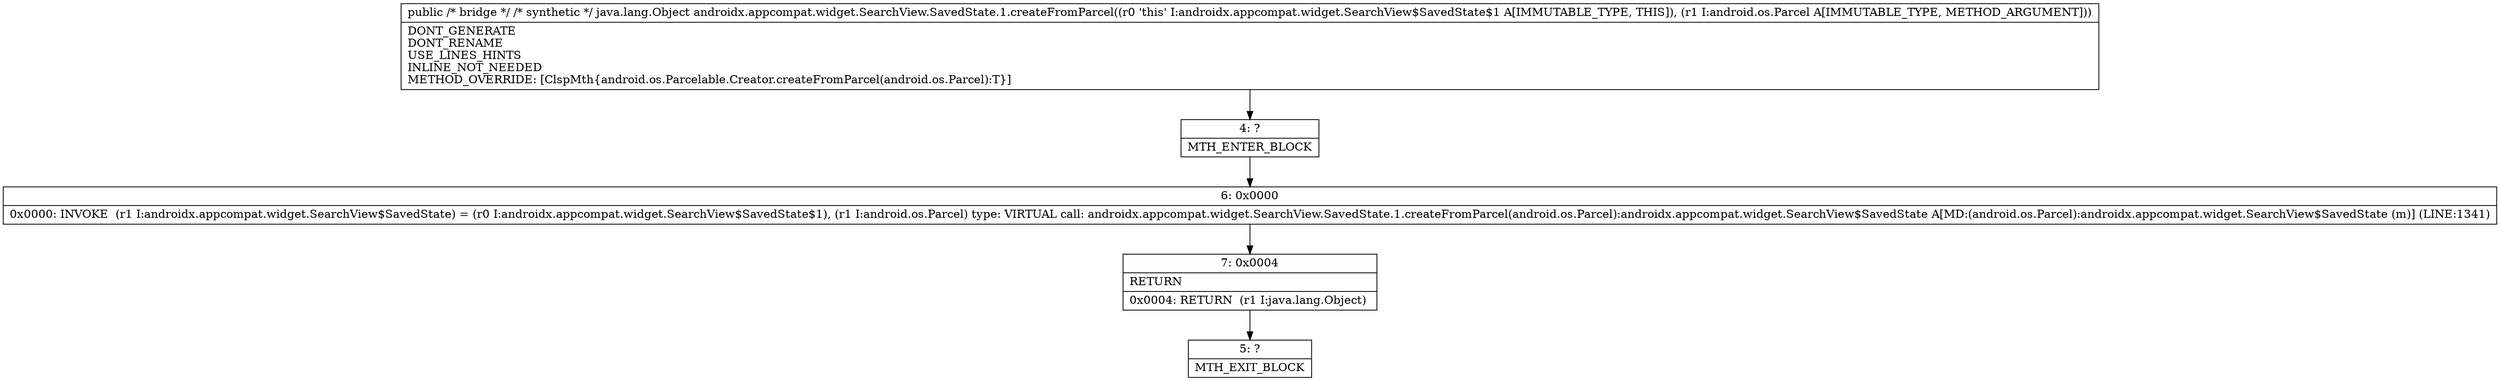 digraph "CFG forandroidx.appcompat.widget.SearchView.SavedState.1.createFromParcel(Landroid\/os\/Parcel;)Ljava\/lang\/Object;" {
Node_4 [shape=record,label="{4\:\ ?|MTH_ENTER_BLOCK\l}"];
Node_6 [shape=record,label="{6\:\ 0x0000|0x0000: INVOKE  (r1 I:androidx.appcompat.widget.SearchView$SavedState) = (r0 I:androidx.appcompat.widget.SearchView$SavedState$1), (r1 I:android.os.Parcel) type: VIRTUAL call: androidx.appcompat.widget.SearchView.SavedState.1.createFromParcel(android.os.Parcel):androidx.appcompat.widget.SearchView$SavedState A[MD:(android.os.Parcel):androidx.appcompat.widget.SearchView$SavedState (m)] (LINE:1341)\l}"];
Node_7 [shape=record,label="{7\:\ 0x0004|RETURN\l|0x0004: RETURN  (r1 I:java.lang.Object) \l}"];
Node_5 [shape=record,label="{5\:\ ?|MTH_EXIT_BLOCK\l}"];
MethodNode[shape=record,label="{public \/* bridge *\/ \/* synthetic *\/ java.lang.Object androidx.appcompat.widget.SearchView.SavedState.1.createFromParcel((r0 'this' I:androidx.appcompat.widget.SearchView$SavedState$1 A[IMMUTABLE_TYPE, THIS]), (r1 I:android.os.Parcel A[IMMUTABLE_TYPE, METHOD_ARGUMENT]))  | DONT_GENERATE\lDONT_RENAME\lUSE_LINES_HINTS\lINLINE_NOT_NEEDED\lMETHOD_OVERRIDE: [ClspMth\{android.os.Parcelable.Creator.createFromParcel(android.os.Parcel):T\}]\l}"];
MethodNode -> Node_4;Node_4 -> Node_6;
Node_6 -> Node_7;
Node_7 -> Node_5;
}

